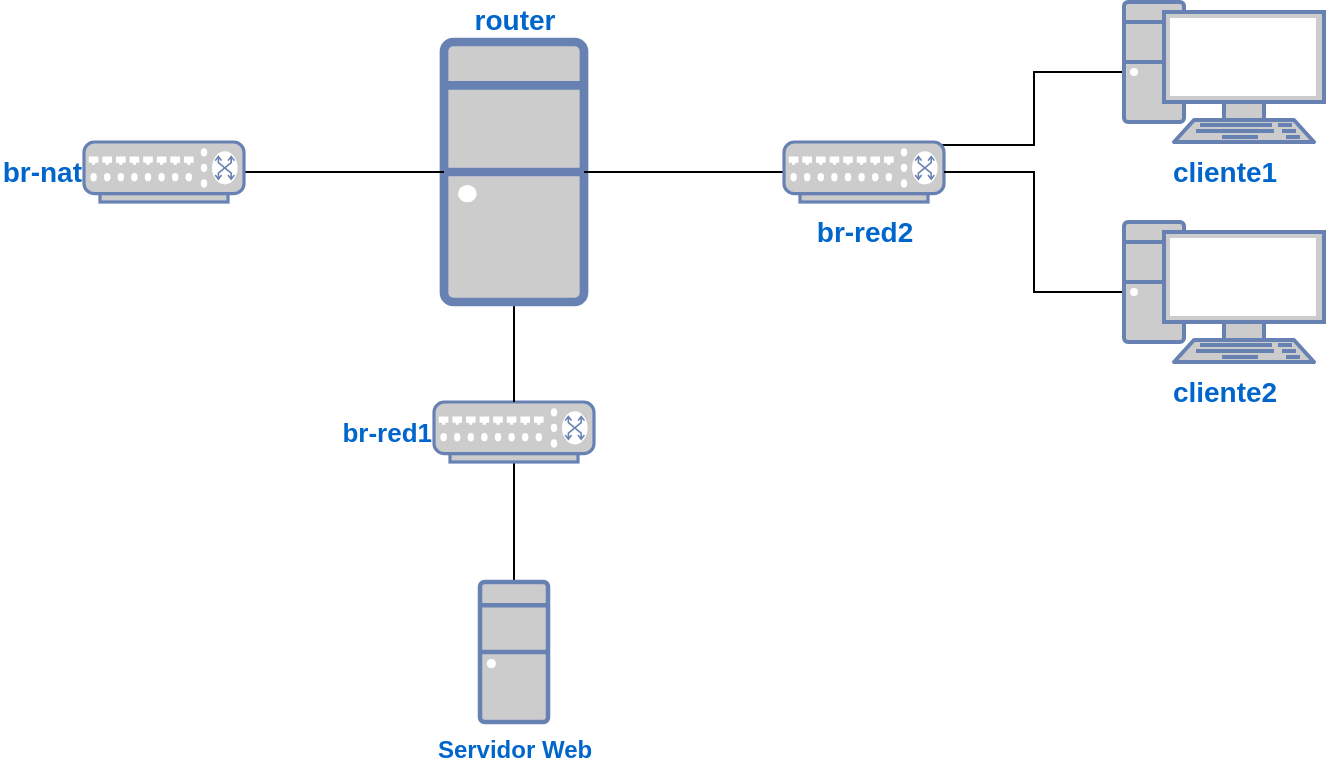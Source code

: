 <mxfile version="28.2.4">
  <diagram name="Página-1" id="7kTeJVYpfzh1vVqRRxn1">
    <mxGraphModel dx="1425" dy="752" grid="1" gridSize="10" guides="1" tooltips="1" connect="1" arrows="1" fold="1" page="1" pageScale="1" pageWidth="1169" pageHeight="827" math="0" shadow="0">
      <root>
        <mxCell id="0" />
        <mxCell id="1" parent="0" />
        <mxCell id="JJM5X_U5aSj5L9A0FFN3-4" value="" style="edgeStyle=orthogonalEdgeStyle;rounded=0;orthogonalLoop=1;jettySize=auto;html=1;endArrow=none;endFill=0;" edge="1" parent="1" source="bznNcdpYTy7k50MfixP5-1" target="jyMQtzLPnYQId5nyqDgm-1">
          <mxGeometry relative="1" as="geometry" />
        </mxCell>
        <mxCell id="bznNcdpYTy7k50MfixP5-1" value="&lt;font style=&quot;font-size: 13px;&quot;&gt;&lt;b&gt;br-red1&lt;/b&gt;&lt;/font&gt;" style="fontColor=#0066CC;verticalAlign=middle;verticalLabelPosition=middle;labelPosition=left;align=right;html=1;outlineConnect=0;fillColor=#CCCCCC;strokeColor=#6881B3;gradientColor=none;gradientDirection=north;strokeWidth=2;shape=mxgraph.networks.switch;spacingBottom=0;" parent="1" vertex="1">
          <mxGeometry x="315" y="330" width="80" height="30" as="geometry" />
        </mxCell>
        <mxCell id="bznNcdpYTy7k50MfixP5-17" value="" style="edgeStyle=orthogonalEdgeStyle;rounded=0;orthogonalLoop=1;jettySize=auto;html=1;endArrow=none;endFill=0;" parent="1" source="bznNcdpYTy7k50MfixP5-3" target="bznNcdpYTy7k50MfixP5-1" edge="1">
          <mxGeometry relative="1" as="geometry" />
        </mxCell>
        <mxCell id="bznNcdpYTy7k50MfixP5-3" value="&lt;font size=&quot;1&quot;&gt;&lt;b style=&quot;font-size: 14px;&quot;&gt;router&lt;/b&gt;&lt;/font&gt;" style="fontColor=#0066CC;verticalAlign=bottom;verticalLabelPosition=top;labelPosition=center;align=center;html=1;outlineConnect=0;fillColor=#CCCCCC;strokeColor=#6881B3;gradientColor=none;gradientDirection=north;strokeWidth=2;shape=mxgraph.networks.desktop_pc;" parent="1" vertex="1">
          <mxGeometry x="320" y="150" width="70" height="130" as="geometry" />
        </mxCell>
        <mxCell id="bznNcdpYTy7k50MfixP5-13" value="" style="edgeStyle=orthogonalEdgeStyle;rounded=0;orthogonalLoop=1;jettySize=auto;html=1;entryX=0.95;entryY=0.05;entryDx=0;entryDy=0;entryPerimeter=0;endArrow=none;endFill=0;" parent="1" source="bznNcdpYTy7k50MfixP5-4" target="bznNcdpYTy7k50MfixP5-5" edge="1">
          <mxGeometry relative="1" as="geometry" />
        </mxCell>
        <mxCell id="bznNcdpYTy7k50MfixP5-4" value="&lt;font size=&quot;1&quot;&gt;&lt;b style=&quot;font-size: 14px;&quot;&gt;cliente1&lt;/b&gt;&lt;/font&gt;" style="fontColor=#0066CC;verticalAlign=top;verticalLabelPosition=bottom;labelPosition=center;align=center;html=1;outlineConnect=0;fillColor=#CCCCCC;strokeColor=#6881B3;gradientColor=none;gradientDirection=north;strokeWidth=2;shape=mxgraph.networks.pc;" parent="1" vertex="1">
          <mxGeometry x="660" y="130" width="100" height="70" as="geometry" />
        </mxCell>
        <mxCell id="bznNcdpYTy7k50MfixP5-16" value="" style="edgeStyle=orthogonalEdgeStyle;rounded=0;orthogonalLoop=1;jettySize=auto;html=1;endArrow=none;endFill=0;" parent="1" source="bznNcdpYTy7k50MfixP5-5" target="bznNcdpYTy7k50MfixP5-3" edge="1">
          <mxGeometry relative="1" as="geometry" />
        </mxCell>
        <mxCell id="bznNcdpYTy7k50MfixP5-5" value="&lt;b&gt;&lt;font style=&quot;font-size: 14px;&quot;&gt;br-red2&lt;/font&gt;&lt;/b&gt;" style="fontColor=#0066CC;verticalAlign=top;verticalLabelPosition=bottom;labelPosition=center;align=center;html=1;outlineConnect=0;fillColor=#CCCCCC;strokeColor=#6881B3;gradientColor=none;gradientDirection=north;strokeWidth=2;shape=mxgraph.networks.switch;" parent="1" vertex="1">
          <mxGeometry x="490" y="200" width="80" height="30" as="geometry" />
        </mxCell>
        <mxCell id="bznNcdpYTy7k50MfixP5-15" value="" style="edgeStyle=orthogonalEdgeStyle;rounded=0;orthogonalLoop=1;jettySize=auto;html=1;endArrow=none;endFill=0;entryX=1;entryY=0.5;entryDx=0;entryDy=0;entryPerimeter=0;" parent="1" source="bznNcdpYTy7k50MfixP5-6" target="bznNcdpYTy7k50MfixP5-5" edge="1">
          <mxGeometry relative="1" as="geometry">
            <mxPoint x="580" y="275" as="targetPoint" />
          </mxGeometry>
        </mxCell>
        <mxCell id="bznNcdpYTy7k50MfixP5-6" value="&lt;font size=&quot;1&quot;&gt;&lt;b style=&quot;font-size: 14px;&quot;&gt;cliente2&lt;/b&gt;&lt;/font&gt;" style="fontColor=#0066CC;verticalAlign=top;verticalLabelPosition=bottom;labelPosition=center;align=center;html=1;outlineConnect=0;fillColor=#CCCCCC;strokeColor=#6881B3;gradientColor=none;gradientDirection=north;strokeWidth=2;shape=mxgraph.networks.pc;" parent="1" vertex="1">
          <mxGeometry x="660" y="240" width="100" height="70" as="geometry" />
        </mxCell>
        <mxCell id="jyMQtzLPnYQId5nyqDgm-1" value="&lt;font style=&quot;font-size: 12px;&quot;&gt;&lt;b style=&quot;&quot;&gt;Servidor Web&lt;/b&gt;&lt;/font&gt;" style="fontColor=#0066CC;verticalAlign=top;verticalLabelPosition=bottom;labelPosition=center;align=center;html=1;outlineConnect=0;fillColor=#CCCCCC;strokeColor=#6881B3;gradientColor=none;gradientDirection=north;strokeWidth=2;shape=mxgraph.networks.desktop_pc;" parent="1" vertex="1">
          <mxGeometry x="338" y="420" width="34" height="70" as="geometry" />
        </mxCell>
        <mxCell id="JJM5X_U5aSj5L9A0FFN3-6" value="" style="edgeStyle=orthogonalEdgeStyle;rounded=0;orthogonalLoop=1;jettySize=auto;html=1;endArrow=none;endFill=0;labelPosition=center;verticalLabelPosition=bottom;align=center;verticalAlign=top;" edge="1" parent="1" source="JJM5X_U5aSj5L9A0FFN3-5" target="bznNcdpYTy7k50MfixP5-3">
          <mxGeometry relative="1" as="geometry" />
        </mxCell>
        <mxCell id="JJM5X_U5aSj5L9A0FFN3-5" value="&lt;font style=&quot;font-size: 14px;&quot;&gt;&lt;b&gt;br-nat&lt;/b&gt;&lt;/font&gt;" style="fontColor=#0066CC;verticalAlign=middle;verticalLabelPosition=middle;labelPosition=left;align=right;html=1;outlineConnect=0;fillColor=#CCCCCC;strokeColor=#6881B3;gradientColor=none;gradientDirection=north;strokeWidth=2;shape=mxgraph.networks.switch;spacingBottom=0;" vertex="1" parent="1">
          <mxGeometry x="140" y="200" width="80" height="30" as="geometry" />
        </mxCell>
      </root>
    </mxGraphModel>
  </diagram>
</mxfile>
